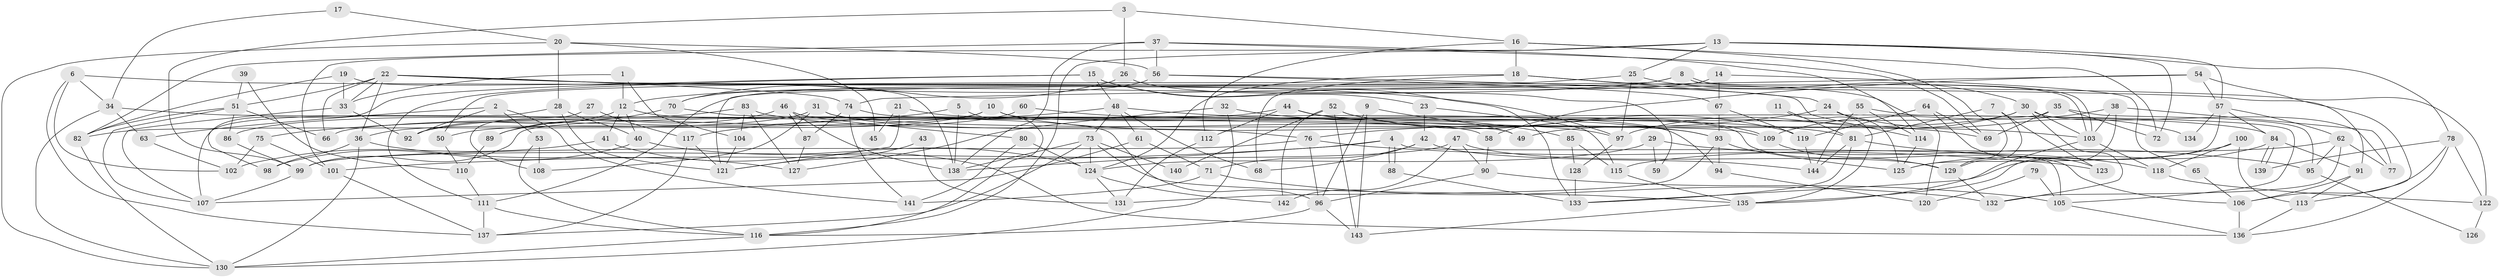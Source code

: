// coarse degree distribution, {3: 0.20618556701030927, 5: 0.17525773195876287, 7: 0.14432989690721648, 6: 0.10309278350515463, 4: 0.18556701030927836, 8: 0.05154639175257732, 2: 0.09278350515463918, 10: 0.010309278350515464, 9: 0.030927835051546393}
// Generated by graph-tools (version 1.1) at 2025/42/03/06/25 10:42:01]
// undirected, 144 vertices, 288 edges
graph export_dot {
graph [start="1"]
  node [color=gray90,style=filled];
  1;
  2;
  3;
  4;
  5;
  6;
  7;
  8;
  9;
  10;
  11;
  12;
  13;
  14;
  15;
  16;
  17;
  18;
  19;
  20;
  21;
  22;
  23;
  24;
  25;
  26;
  27;
  28;
  29;
  30;
  31;
  32;
  33;
  34;
  35;
  36;
  37;
  38;
  39;
  40;
  41;
  42;
  43;
  44;
  45;
  46;
  47;
  48;
  49;
  50;
  51;
  52;
  53;
  54;
  55;
  56;
  57;
  58;
  59;
  60;
  61;
  62;
  63;
  64;
  65;
  66;
  67;
  68;
  69;
  70;
  71;
  72;
  73;
  74;
  75;
  76;
  77;
  78;
  79;
  80;
  81;
  82;
  83;
  84;
  85;
  86;
  87;
  88;
  89;
  90;
  91;
  92;
  93;
  94;
  95;
  96;
  97;
  98;
  99;
  100;
  101;
  102;
  103;
  104;
  105;
  106;
  107;
  108;
  109;
  110;
  111;
  112;
  113;
  114;
  115;
  116;
  117;
  118;
  119;
  120;
  121;
  122;
  123;
  124;
  125;
  126;
  127;
  128;
  129;
  130;
  131;
  132;
  133;
  134;
  135;
  136;
  137;
  138;
  139;
  140;
  141;
  142;
  143;
  144;
  1 -- 33;
  1 -- 12;
  1 -- 104;
  2 -- 92;
  2 -- 63;
  2 -- 53;
  2 -- 141;
  3 -- 99;
  3 -- 16;
  3 -- 26;
  4 -- 138;
  4 -- 88;
  4 -- 88;
  4 -- 101;
  4 -- 105;
  5 -- 116;
  5 -- 138;
  5 -- 75;
  6 -- 34;
  6 -- 137;
  6 -- 91;
  6 -- 102;
  7 -- 81;
  7 -- 129;
  7 -- 123;
  8 -- 103;
  8 -- 103;
  8 -- 121;
  8 -- 12;
  9 -- 85;
  9 -- 96;
  9 -- 143;
  10 -- 106;
  10 -- 82;
  10 -- 50;
  10 -- 93;
  11 -- 135;
  11 -- 81;
  12 -- 40;
  12 -- 41;
  12 -- 58;
  12 -- 92;
  13 -- 101;
  13 -- 116;
  13 -- 25;
  13 -- 57;
  13 -- 72;
  13 -- 78;
  14 -- 111;
  14 -- 67;
  14 -- 65;
  15 -- 48;
  15 -- 111;
  15 -- 23;
  15 -- 98;
  15 -- 133;
  16 -- 72;
  16 -- 129;
  16 -- 18;
  16 -- 112;
  17 -- 34;
  17 -- 20;
  18 -- 124;
  18 -- 24;
  18 -- 68;
  18 -- 120;
  19 -- 82;
  19 -- 138;
  19 -- 33;
  20 -- 28;
  20 -- 56;
  20 -- 45;
  20 -- 130;
  21 -- 84;
  21 -- 121;
  21 -- 45;
  22 -- 122;
  22 -- 33;
  22 -- 36;
  22 -- 51;
  22 -- 66;
  22 -- 74;
  22 -- 97;
  23 -- 115;
  23 -- 42;
  24 -- 76;
  24 -- 125;
  24 -- 134;
  25 -- 30;
  25 -- 50;
  25 -- 97;
  26 -- 70;
  26 -- 59;
  27 -- 117;
  27 -- 108;
  28 -- 121;
  28 -- 107;
  28 -- 40;
  29 -- 124;
  29 -- 95;
  29 -- 59;
  30 -- 103;
  30 -- 97;
  30 -- 49;
  30 -- 77;
  30 -- 132;
  31 -- 76;
  31 -- 36;
  31 -- 108;
  31 -- 109;
  32 -- 127;
  32 -- 130;
  32 -- 93;
  33 -- 107;
  33 -- 92;
  34 -- 130;
  34 -- 49;
  34 -- 63;
  35 -- 69;
  35 -- 99;
  35 -- 72;
  35 -- 95;
  36 -- 98;
  36 -- 127;
  36 -- 130;
  37 -- 114;
  37 -- 138;
  37 -- 56;
  37 -- 69;
  37 -- 82;
  38 -- 103;
  38 -- 109;
  38 -- 77;
  38 -- 135;
  39 -- 51;
  39 -- 110;
  40 -- 124;
  40 -- 98;
  41 -- 136;
  41 -- 102;
  42 -- 71;
  42 -- 68;
  42 -- 144;
  43 -- 121;
  43 -- 131;
  44 -- 103;
  44 -- 66;
  44 -- 49;
  44 -- 112;
  46 -- 87;
  46 -- 80;
  46 -- 89;
  46 -- 138;
  47 -- 142;
  47 -- 90;
  47 -- 99;
  47 -- 129;
  48 -- 68;
  48 -- 73;
  48 -- 61;
  48 -- 69;
  48 -- 117;
  50 -- 110;
  51 -- 82;
  51 -- 66;
  51 -- 86;
  51 -- 107;
  52 -- 143;
  52 -- 109;
  52 -- 119;
  52 -- 140;
  52 -- 142;
  53 -- 116;
  53 -- 108;
  54 -- 57;
  54 -- 113;
  54 -- 58;
  54 -- 74;
  55 -- 105;
  55 -- 144;
  55 -- 114;
  56 -- 114;
  56 -- 67;
  56 -- 70;
  57 -- 125;
  57 -- 62;
  57 -- 84;
  57 -- 134;
  58 -- 90;
  60 -- 92;
  60 -- 81;
  61 -- 71;
  61 -- 107;
  62 -- 77;
  62 -- 95;
  62 -- 115;
  62 -- 132;
  63 -- 102;
  64 -- 119;
  64 -- 69;
  64 -- 123;
  65 -- 106;
  67 -- 93;
  67 -- 119;
  70 -- 96;
  70 -- 89;
  71 -- 141;
  71 -- 132;
  73 -- 137;
  73 -- 135;
  73 -- 124;
  73 -- 138;
  73 -- 140;
  74 -- 87;
  74 -- 94;
  74 -- 141;
  75 -- 102;
  75 -- 101;
  76 -- 123;
  76 -- 99;
  76 -- 96;
  78 -- 106;
  78 -- 122;
  78 -- 136;
  78 -- 139;
  79 -- 120;
  79 -- 105;
  80 -- 124;
  80 -- 141;
  81 -- 133;
  81 -- 144;
  81 -- 118;
  82 -- 130;
  83 -- 86;
  83 -- 97;
  83 -- 104;
  83 -- 127;
  84 -- 139;
  84 -- 139;
  84 -- 91;
  84 -- 133;
  85 -- 128;
  85 -- 115;
  86 -- 99;
  87 -- 127;
  88 -- 133;
  89 -- 110;
  90 -- 105;
  90 -- 96;
  91 -- 106;
  91 -- 113;
  93 -- 94;
  93 -- 125;
  93 -- 131;
  94 -- 120;
  95 -- 126;
  96 -- 116;
  96 -- 143;
  97 -- 128;
  99 -- 107;
  100 -- 118;
  100 -- 125;
  100 -- 113;
  101 -- 137;
  103 -- 135;
  103 -- 118;
  104 -- 121;
  105 -- 136;
  106 -- 136;
  109 -- 129;
  110 -- 111;
  111 -- 116;
  111 -- 137;
  112 -- 131;
  113 -- 136;
  114 -- 125;
  115 -- 135;
  116 -- 130;
  117 -- 137;
  117 -- 121;
  118 -- 122;
  119 -- 144;
  122 -- 126;
  124 -- 131;
  124 -- 142;
  128 -- 133;
  129 -- 132;
  135 -- 143;
}
